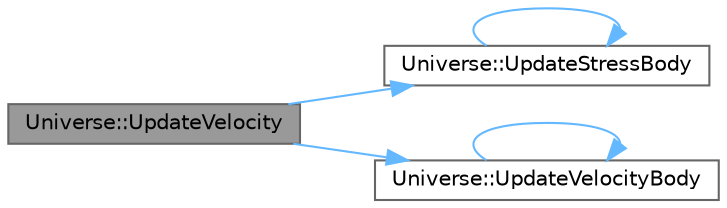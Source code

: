 digraph "Universe::UpdateVelocity"
{
 // LATEX_PDF_SIZE
  bgcolor="transparent";
  edge [fontname=Helvetica,fontsize=10,labelfontname=Helvetica,labelfontsize=10];
  node [fontname=Helvetica,fontsize=10,shape=box,height=0.2,width=0.4];
  rankdir="LR";
  Node1 [id="Node000001",label="Universe::UpdateVelocity",height=0.2,width=0.4,color="gray40", fillcolor="grey60", style="filled", fontcolor="black",tooltip=" "];
  Node1 -> Node2 [id="edge1_Node000001_Node000002",color="steelblue1",style="solid",tooltip=" "];
  Node2 [id="Node000002",label="Universe::UpdateStressBody",height=0.2,width=0.4,color="grey40", fillcolor="white", style="filled",URL="$class_universe.html#a2c53662ad285fbda73732f1eb4ff08a0",tooltip=" "];
  Node2 -> Node2 [id="edge2_Node000002_Node000002",color="steelblue1",style="solid",tooltip=" "];
  Node1 -> Node3 [id="edge3_Node000001_Node000003",color="steelblue1",style="solid",tooltip=" "];
  Node3 [id="Node000003",label="Universe::UpdateVelocityBody",height=0.2,width=0.4,color="grey40", fillcolor="white", style="filled",URL="$class_universe.html#a335957c4f92dc9adc374effe24e31cad",tooltip=" "];
  Node3 -> Node3 [id="edge4_Node000003_Node000003",color="steelblue1",style="solid",tooltip=" "];
}
